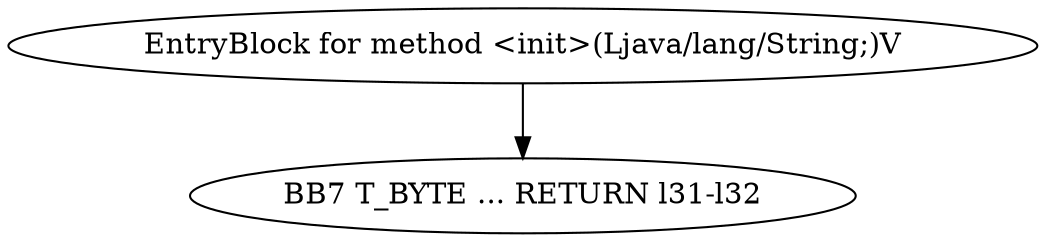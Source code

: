 digraph G {
  1 [ label="BB7 T_BYTE ... RETURN l31-l32" ];
  2 [ label="EntryBlock for method <init>(Ljava/lang/String;)V" ];
  2 -> 1 [ label="" ];
}
